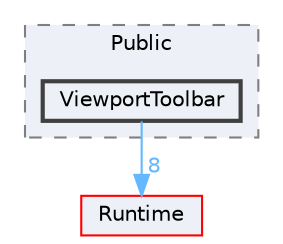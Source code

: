 digraph "ViewportToolbar"
{
 // INTERACTIVE_SVG=YES
 // LATEX_PDF_SIZE
  bgcolor="transparent";
  edge [fontname=Helvetica,fontsize=10,labelfontname=Helvetica,labelfontsize=10];
  node [fontname=Helvetica,fontsize=10,shape=box,height=0.2,width=0.4];
  compound=true
  subgraph clusterdir_978a81d20f5a53c90067a06992956062 {
    graph [ bgcolor="#edf0f7", pencolor="grey50", label="Public", fontname=Helvetica,fontsize=10 style="filled,dashed", URL="dir_978a81d20f5a53c90067a06992956062.html",tooltip=""]
  dir_af8ac6736468381caa903d22ddf6b757 [label="ViewportToolbar", fillcolor="#edf0f7", color="grey25", style="filled,bold", URL="dir_af8ac6736468381caa903d22ddf6b757.html",tooltip=""];
  }
  dir_7536b172fbd480bfd146a1b1acd6856b [label="Runtime", fillcolor="#edf0f7", color="red", style="filled", URL="dir_7536b172fbd480bfd146a1b1acd6856b.html",tooltip=""];
  dir_af8ac6736468381caa903d22ddf6b757->dir_7536b172fbd480bfd146a1b1acd6856b [headlabel="8", labeldistance=1.5 headhref="dir_001256_000984.html" href="dir_001256_000984.html" color="steelblue1" fontcolor="steelblue1"];
}
